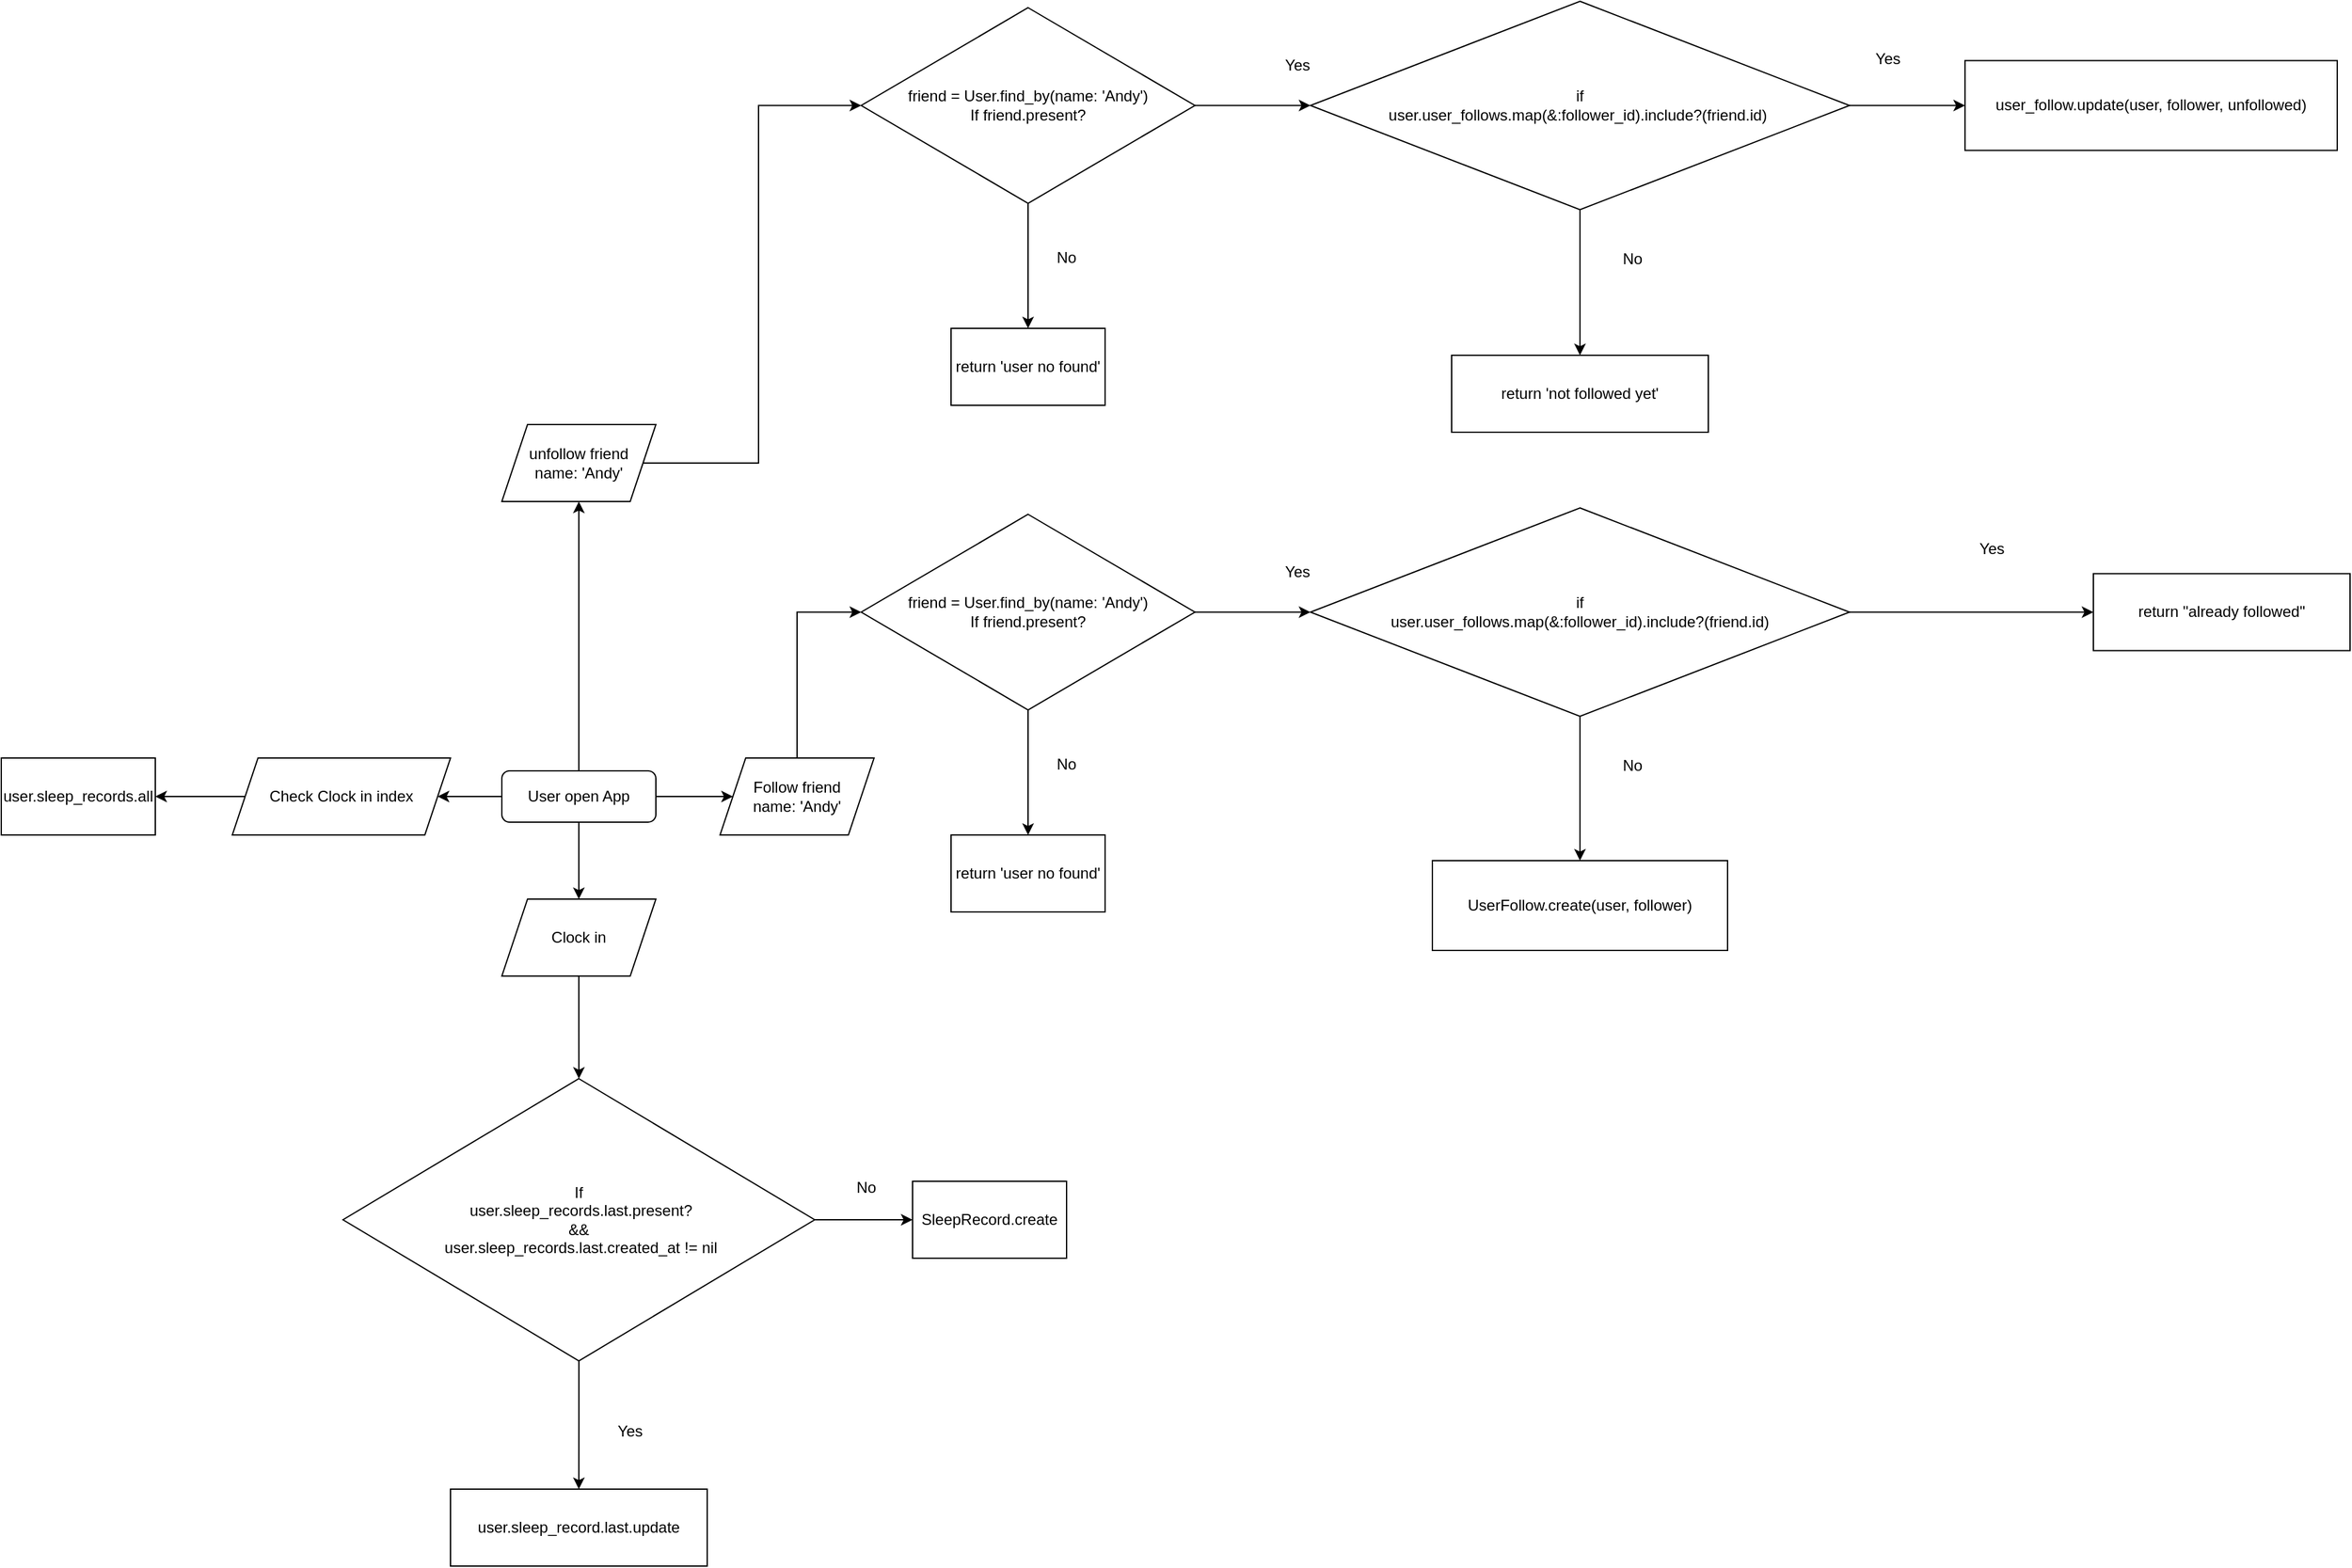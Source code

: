 <mxfile version="17.1.3" type="github">
  <diagram id="bRs48wQKyAXxtzH28FtH" name="Page-1">
    <mxGraphModel dx="3996" dy="2751" grid="1" gridSize="10" guides="1" tooltips="1" connect="1" arrows="1" fold="1" page="1" pageScale="1" pageWidth="827" pageHeight="1169" math="0" shadow="0">
      <root>
        <mxCell id="0" />
        <mxCell id="1" parent="0" />
        <mxCell id="Z1Fzheb-58GHqpxP_FSt-1" value="" style="edgeStyle=orthogonalEdgeStyle;rounded=0;orthogonalLoop=1;jettySize=auto;html=1;entryX=0.5;entryY=0;entryDx=0;entryDy=0;" edge="1" parent="1" source="Z1Fzheb-58GHqpxP_FSt-5" target="Z1Fzheb-58GHqpxP_FSt-7">
          <mxGeometry relative="1" as="geometry">
            <mxPoint x="-70" y="320" as="targetPoint" />
          </mxGeometry>
        </mxCell>
        <mxCell id="Z1Fzheb-58GHqpxP_FSt-2" style="edgeStyle=orthogonalEdgeStyle;rounded=0;orthogonalLoop=1;jettySize=auto;html=1;exitX=0;exitY=0.5;exitDx=0;exitDy=0;" edge="1" parent="1" source="Z1Fzheb-58GHqpxP_FSt-5" target="Z1Fzheb-58GHqpxP_FSt-15">
          <mxGeometry relative="1" as="geometry">
            <mxPoint x="-140" y="230" as="sourcePoint" />
          </mxGeometry>
        </mxCell>
        <mxCell id="Z1Fzheb-58GHqpxP_FSt-3" style="edgeStyle=orthogonalEdgeStyle;rounded=0;orthogonalLoop=1;jettySize=auto;html=1;entryX=0;entryY=0.5;entryDx=0;entryDy=0;" edge="1" parent="1" source="Z1Fzheb-58GHqpxP_FSt-5" target="Z1Fzheb-58GHqpxP_FSt-18">
          <mxGeometry relative="1" as="geometry" />
        </mxCell>
        <mxCell id="Z1Fzheb-58GHqpxP_FSt-4" style="edgeStyle=orthogonalEdgeStyle;rounded=0;orthogonalLoop=1;jettySize=auto;html=1;exitX=0.5;exitY=0;exitDx=0;exitDy=0;" edge="1" parent="1" source="Z1Fzheb-58GHqpxP_FSt-5" target="Z1Fzheb-58GHqpxP_FSt-34">
          <mxGeometry relative="1" as="geometry" />
        </mxCell>
        <mxCell id="Z1Fzheb-58GHqpxP_FSt-5" value="User open App" style="rounded=1;whiteSpace=wrap;html=1;fontSize=12;glass=0;strokeWidth=1;shadow=0;" vertex="1" parent="1">
          <mxGeometry x="-130" y="210" width="120" height="40" as="geometry" />
        </mxCell>
        <mxCell id="Z1Fzheb-58GHqpxP_FSt-6" value="" style="edgeStyle=orthogonalEdgeStyle;rounded=0;orthogonalLoop=1;jettySize=auto;html=1;" edge="1" parent="1" source="Z1Fzheb-58GHqpxP_FSt-7" target="Z1Fzheb-58GHqpxP_FSt-10">
          <mxGeometry relative="1" as="geometry" />
        </mxCell>
        <mxCell id="Z1Fzheb-58GHqpxP_FSt-7" value="Clock in" style="shape=parallelogram;perimeter=parallelogramPerimeter;whiteSpace=wrap;html=1;fixedSize=1;" vertex="1" parent="1">
          <mxGeometry x="-130" y="310" width="120" height="60" as="geometry" />
        </mxCell>
        <mxCell id="Z1Fzheb-58GHqpxP_FSt-8" value="" style="edgeStyle=orthogonalEdgeStyle;rounded=0;orthogonalLoop=1;jettySize=auto;html=1;" edge="1" parent="1" source="Z1Fzheb-58GHqpxP_FSt-10" target="Z1Fzheb-58GHqpxP_FSt-11">
          <mxGeometry relative="1" as="geometry" />
        </mxCell>
        <mxCell id="Z1Fzheb-58GHqpxP_FSt-9" value="" style="edgeStyle=orthogonalEdgeStyle;rounded=0;orthogonalLoop=1;jettySize=auto;html=1;" edge="1" parent="1" source="Z1Fzheb-58GHqpxP_FSt-10" target="Z1Fzheb-58GHqpxP_FSt-13">
          <mxGeometry relative="1" as="geometry" />
        </mxCell>
        <mxCell id="Z1Fzheb-58GHqpxP_FSt-10" value="If&lt;br&gt;&amp;nbsp;user.sleep_records.last.present?&lt;br&gt;&amp;amp;&amp;amp;&lt;br&gt;&amp;nbsp;user.sleep_records.last.created_at != nil" style="rhombus;whiteSpace=wrap;html=1;align=center;" vertex="1" parent="1">
          <mxGeometry x="-253.75" y="450" width="367.5" height="220" as="geometry" />
        </mxCell>
        <mxCell id="Z1Fzheb-58GHqpxP_FSt-11" value="SleepRecord.create" style="whiteSpace=wrap;html=1;" vertex="1" parent="1">
          <mxGeometry x="190" y="530" width="120" height="60" as="geometry" />
        </mxCell>
        <mxCell id="Z1Fzheb-58GHqpxP_FSt-12" value="No" style="text;html=1;strokeColor=none;fillColor=none;align=center;verticalAlign=middle;whiteSpace=wrap;rounded=0;" vertex="1" parent="1">
          <mxGeometry x="123.5" y="520" width="60" height="30" as="geometry" />
        </mxCell>
        <mxCell id="Z1Fzheb-58GHqpxP_FSt-13" value="user.sleep_record.last.update" style="whiteSpace=wrap;html=1;" vertex="1" parent="1">
          <mxGeometry x="-170" y="770" width="200" height="60" as="geometry" />
        </mxCell>
        <mxCell id="Z1Fzheb-58GHqpxP_FSt-14" value="" style="edgeStyle=orthogonalEdgeStyle;rounded=0;orthogonalLoop=1;jettySize=auto;html=1;" edge="1" parent="1" source="Z1Fzheb-58GHqpxP_FSt-15" target="Z1Fzheb-58GHqpxP_FSt-16">
          <mxGeometry relative="1" as="geometry" />
        </mxCell>
        <mxCell id="Z1Fzheb-58GHqpxP_FSt-15" value="Check Clock in index" style="shape=parallelogram;perimeter=parallelogramPerimeter;whiteSpace=wrap;html=1;fixedSize=1;" vertex="1" parent="1">
          <mxGeometry x="-340" y="200" width="170" height="60" as="geometry" />
        </mxCell>
        <mxCell id="Z1Fzheb-58GHqpxP_FSt-16" value="user.sleep_records.all" style="whiteSpace=wrap;html=1;" vertex="1" parent="1">
          <mxGeometry x="-520" y="200" width="120" height="60" as="geometry" />
        </mxCell>
        <mxCell id="Z1Fzheb-58GHqpxP_FSt-17" value="" style="edgeStyle=orthogonalEdgeStyle;rounded=0;orthogonalLoop=1;jettySize=auto;html=1;entryX=0;entryY=0.5;entryDx=0;entryDy=0;" edge="1" parent="1" source="Z1Fzheb-58GHqpxP_FSt-18" target="Z1Fzheb-58GHqpxP_FSt-29">
          <mxGeometry relative="1" as="geometry">
            <mxPoint x="90" y="50" as="targetPoint" />
          </mxGeometry>
        </mxCell>
        <mxCell id="Z1Fzheb-58GHqpxP_FSt-18" value="Follow friend&lt;br&gt;name: &#39;Andy&#39;" style="shape=parallelogram;perimeter=parallelogramPerimeter;whiteSpace=wrap;html=1;fixedSize=1;" vertex="1" parent="1">
          <mxGeometry x="40" y="200" width="120" height="60" as="geometry" />
        </mxCell>
        <mxCell id="Z1Fzheb-58GHqpxP_FSt-19" value="" style="edgeStyle=orthogonalEdgeStyle;rounded=0;orthogonalLoop=1;jettySize=auto;html=1;" edge="1" parent="1" source="Z1Fzheb-58GHqpxP_FSt-21" target="Z1Fzheb-58GHqpxP_FSt-22">
          <mxGeometry relative="1" as="geometry" />
        </mxCell>
        <mxCell id="Z1Fzheb-58GHqpxP_FSt-20" value="" style="edgeStyle=orthogonalEdgeStyle;rounded=0;orthogonalLoop=1;jettySize=auto;html=1;" edge="1" parent="1" source="Z1Fzheb-58GHqpxP_FSt-21" target="Z1Fzheb-58GHqpxP_FSt-23">
          <mxGeometry relative="1" as="geometry" />
        </mxCell>
        <mxCell id="Z1Fzheb-58GHqpxP_FSt-21" value="if &lt;br&gt;user.user_follows.map(&amp;amp;:follower_id).include?(friend.id)" style="rhombus;whiteSpace=wrap;html=1;" vertex="1" parent="1">
          <mxGeometry x="500" y="5" width="420" height="162.5" as="geometry" />
        </mxCell>
        <mxCell id="Z1Fzheb-58GHqpxP_FSt-22" value="UserFollow.create(user, follower)" style="whiteSpace=wrap;html=1;" vertex="1" parent="1">
          <mxGeometry x="595" y="280" width="230" height="70" as="geometry" />
        </mxCell>
        <mxCell id="Z1Fzheb-58GHqpxP_FSt-23" value="&lt;span style=&quot;&quot;&gt;return &quot;already followed&quot;&lt;/span&gt;" style="whiteSpace=wrap;html=1;" vertex="1" parent="1">
          <mxGeometry x="1110" y="56.25" width="200" height="60" as="geometry" />
        </mxCell>
        <mxCell id="Z1Fzheb-58GHqpxP_FSt-24" value="Yes" style="text;html=1;strokeColor=none;fillColor=none;align=center;verticalAlign=middle;whiteSpace=wrap;rounded=0;" vertex="1" parent="1">
          <mxGeometry x="-60" y="710" width="60" height="30" as="geometry" />
        </mxCell>
        <mxCell id="Z1Fzheb-58GHqpxP_FSt-25" value="No" style="text;html=1;strokeColor=none;fillColor=none;align=center;verticalAlign=middle;whiteSpace=wrap;rounded=0;" vertex="1" parent="1">
          <mxGeometry x="721" y="191" width="60" height="30" as="geometry" />
        </mxCell>
        <mxCell id="Z1Fzheb-58GHqpxP_FSt-26" value="Yes" style="text;html=1;strokeColor=none;fillColor=none;align=center;verticalAlign=middle;whiteSpace=wrap;rounded=0;" vertex="1" parent="1">
          <mxGeometry x="1001" y="22.25" width="60" height="30" as="geometry" />
        </mxCell>
        <mxCell id="Z1Fzheb-58GHqpxP_FSt-27" style="edgeStyle=orthogonalEdgeStyle;rounded=0;orthogonalLoop=1;jettySize=auto;html=1;entryX=0;entryY=0.5;entryDx=0;entryDy=0;" edge="1" parent="1" source="Z1Fzheb-58GHqpxP_FSt-29" target="Z1Fzheb-58GHqpxP_FSt-21">
          <mxGeometry relative="1" as="geometry" />
        </mxCell>
        <mxCell id="Z1Fzheb-58GHqpxP_FSt-28" value="" style="edgeStyle=orthogonalEdgeStyle;rounded=0;orthogonalLoop=1;jettySize=auto;html=1;" edge="1" parent="1" source="Z1Fzheb-58GHqpxP_FSt-29" target="Z1Fzheb-58GHqpxP_FSt-30">
          <mxGeometry relative="1" as="geometry" />
        </mxCell>
        <mxCell id="Z1Fzheb-58GHqpxP_FSt-29" value="friend = User.find_by(name: &#39;Andy&#39;)&lt;br&gt;If friend.present?" style="rhombus;whiteSpace=wrap;html=1;" vertex="1" parent="1">
          <mxGeometry x="150" y="10" width="260" height="152.5" as="geometry" />
        </mxCell>
        <mxCell id="Z1Fzheb-58GHqpxP_FSt-30" value="return &#39;user no found&#39;" style="whiteSpace=wrap;html=1;" vertex="1" parent="1">
          <mxGeometry x="220" y="260" width="120" height="60" as="geometry" />
        </mxCell>
        <mxCell id="Z1Fzheb-58GHqpxP_FSt-31" value="No" style="text;html=1;strokeColor=none;fillColor=none;align=center;verticalAlign=middle;whiteSpace=wrap;rounded=0;" vertex="1" parent="1">
          <mxGeometry x="280" y="190" width="60" height="30" as="geometry" />
        </mxCell>
        <mxCell id="Z1Fzheb-58GHqpxP_FSt-32" value="Yes" style="text;html=1;strokeColor=none;fillColor=none;align=center;verticalAlign=middle;whiteSpace=wrap;rounded=0;" vertex="1" parent="1">
          <mxGeometry x="460" y="40" width="60" height="30" as="geometry" />
        </mxCell>
        <mxCell id="Z1Fzheb-58GHqpxP_FSt-33" value="" style="edgeStyle=orthogonalEdgeStyle;rounded=0;orthogonalLoop=1;jettySize=auto;html=1;entryX=0;entryY=0.5;entryDx=0;entryDy=0;" edge="1" parent="1" source="Z1Fzheb-58GHqpxP_FSt-34" target="Z1Fzheb-58GHqpxP_FSt-44">
          <mxGeometry relative="1" as="geometry">
            <mxPoint x="90" y="-345" as="targetPoint" />
          </mxGeometry>
        </mxCell>
        <mxCell id="Z1Fzheb-58GHqpxP_FSt-34" value="unfollow friend&lt;br&gt;name: &#39;Andy&#39;" style="shape=parallelogram;perimeter=parallelogramPerimeter;whiteSpace=wrap;html=1;fixedSize=1;" vertex="1" parent="1">
          <mxGeometry x="-130" y="-60" width="120" height="60" as="geometry" />
        </mxCell>
        <mxCell id="Z1Fzheb-58GHqpxP_FSt-35" value="" style="edgeStyle=orthogonalEdgeStyle;rounded=0;orthogonalLoop=1;jettySize=auto;html=1;" edge="1" parent="1" source="Z1Fzheb-58GHqpxP_FSt-37" target="Z1Fzheb-58GHqpxP_FSt-38">
          <mxGeometry relative="1" as="geometry" />
        </mxCell>
        <mxCell id="Z1Fzheb-58GHqpxP_FSt-36" value="" style="edgeStyle=orthogonalEdgeStyle;rounded=0;orthogonalLoop=1;jettySize=auto;html=1;" edge="1" parent="1" source="Z1Fzheb-58GHqpxP_FSt-37" target="Z1Fzheb-58GHqpxP_FSt-39">
          <mxGeometry relative="1" as="geometry" />
        </mxCell>
        <mxCell id="Z1Fzheb-58GHqpxP_FSt-37" value="if &lt;br&gt;user.user_follows.map(&amp;amp;:follower_id).include?(friend.id)&amp;nbsp;" style="rhombus;whiteSpace=wrap;html=1;" vertex="1" parent="1">
          <mxGeometry x="500" y="-390" width="420" height="162.5" as="geometry" />
        </mxCell>
        <mxCell id="Z1Fzheb-58GHqpxP_FSt-38" value="user_follow.update(user, follower, unfollowed)" style="whiteSpace=wrap;html=1;" vertex="1" parent="1">
          <mxGeometry x="1010" y="-343.75" width="290" height="70" as="geometry" />
        </mxCell>
        <mxCell id="Z1Fzheb-58GHqpxP_FSt-39" value="&lt;span style=&quot;&quot;&gt;return &#39;not followed yet&#39;&lt;/span&gt;" style="whiteSpace=wrap;html=1;" vertex="1" parent="1">
          <mxGeometry x="610" y="-114" width="200" height="60" as="geometry" />
        </mxCell>
        <mxCell id="Z1Fzheb-58GHqpxP_FSt-40" value="No" style="text;html=1;strokeColor=none;fillColor=none;align=center;verticalAlign=middle;whiteSpace=wrap;rounded=0;" vertex="1" parent="1">
          <mxGeometry x="721" y="-204" width="60" height="30" as="geometry" />
        </mxCell>
        <mxCell id="Z1Fzheb-58GHqpxP_FSt-41" value="Yes" style="text;html=1;strokeColor=none;fillColor=none;align=center;verticalAlign=middle;whiteSpace=wrap;rounded=0;" vertex="1" parent="1">
          <mxGeometry x="920" y="-360" width="60" height="30" as="geometry" />
        </mxCell>
        <mxCell id="Z1Fzheb-58GHqpxP_FSt-42" style="edgeStyle=orthogonalEdgeStyle;rounded=0;orthogonalLoop=1;jettySize=auto;html=1;entryX=0;entryY=0.5;entryDx=0;entryDy=0;" edge="1" parent="1" source="Z1Fzheb-58GHqpxP_FSt-44" target="Z1Fzheb-58GHqpxP_FSt-37">
          <mxGeometry relative="1" as="geometry" />
        </mxCell>
        <mxCell id="Z1Fzheb-58GHqpxP_FSt-43" value="" style="edgeStyle=orthogonalEdgeStyle;rounded=0;orthogonalLoop=1;jettySize=auto;html=1;" edge="1" parent="1" source="Z1Fzheb-58GHqpxP_FSt-44" target="Z1Fzheb-58GHqpxP_FSt-45">
          <mxGeometry relative="1" as="geometry" />
        </mxCell>
        <mxCell id="Z1Fzheb-58GHqpxP_FSt-44" value="friend = User.find_by(name: &#39;Andy&#39;)&lt;br&gt;If friend.present?" style="rhombus;whiteSpace=wrap;html=1;" vertex="1" parent="1">
          <mxGeometry x="150" y="-385" width="260" height="152.5" as="geometry" />
        </mxCell>
        <mxCell id="Z1Fzheb-58GHqpxP_FSt-45" value="return &#39;user no found&#39;" style="whiteSpace=wrap;html=1;" vertex="1" parent="1">
          <mxGeometry x="220" y="-135" width="120" height="60" as="geometry" />
        </mxCell>
        <mxCell id="Z1Fzheb-58GHqpxP_FSt-46" value="No" style="text;html=1;strokeColor=none;fillColor=none;align=center;verticalAlign=middle;whiteSpace=wrap;rounded=0;" vertex="1" parent="1">
          <mxGeometry x="280" y="-205" width="60" height="30" as="geometry" />
        </mxCell>
        <mxCell id="Z1Fzheb-58GHqpxP_FSt-47" value="Yes" style="text;html=1;strokeColor=none;fillColor=none;align=center;verticalAlign=middle;whiteSpace=wrap;rounded=0;" vertex="1" parent="1">
          <mxGeometry x="460" y="-355" width="60" height="30" as="geometry" />
        </mxCell>
      </root>
    </mxGraphModel>
  </diagram>
</mxfile>

